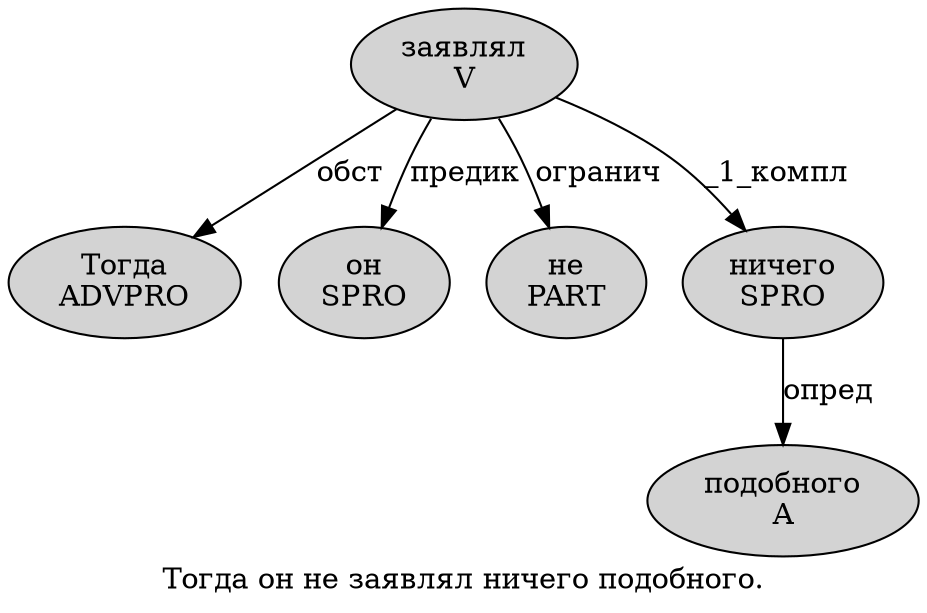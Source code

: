 digraph SENTENCE_1517 {
	graph [label="Тогда он не заявлял ничего подобного."]
	node [style=filled]
		0 [label="Тогда
ADVPRO" color="" fillcolor=lightgray penwidth=1 shape=ellipse]
		1 [label="он
SPRO" color="" fillcolor=lightgray penwidth=1 shape=ellipse]
		2 [label="не
PART" color="" fillcolor=lightgray penwidth=1 shape=ellipse]
		3 [label="заявлял
V" color="" fillcolor=lightgray penwidth=1 shape=ellipse]
		4 [label="ничего
SPRO" color="" fillcolor=lightgray penwidth=1 shape=ellipse]
		5 [label="подобного
A" color="" fillcolor=lightgray penwidth=1 shape=ellipse]
			3 -> 0 [label="обст"]
			3 -> 1 [label="предик"]
			3 -> 2 [label="огранич"]
			3 -> 4 [label="_1_компл"]
			4 -> 5 [label="опред"]
}
